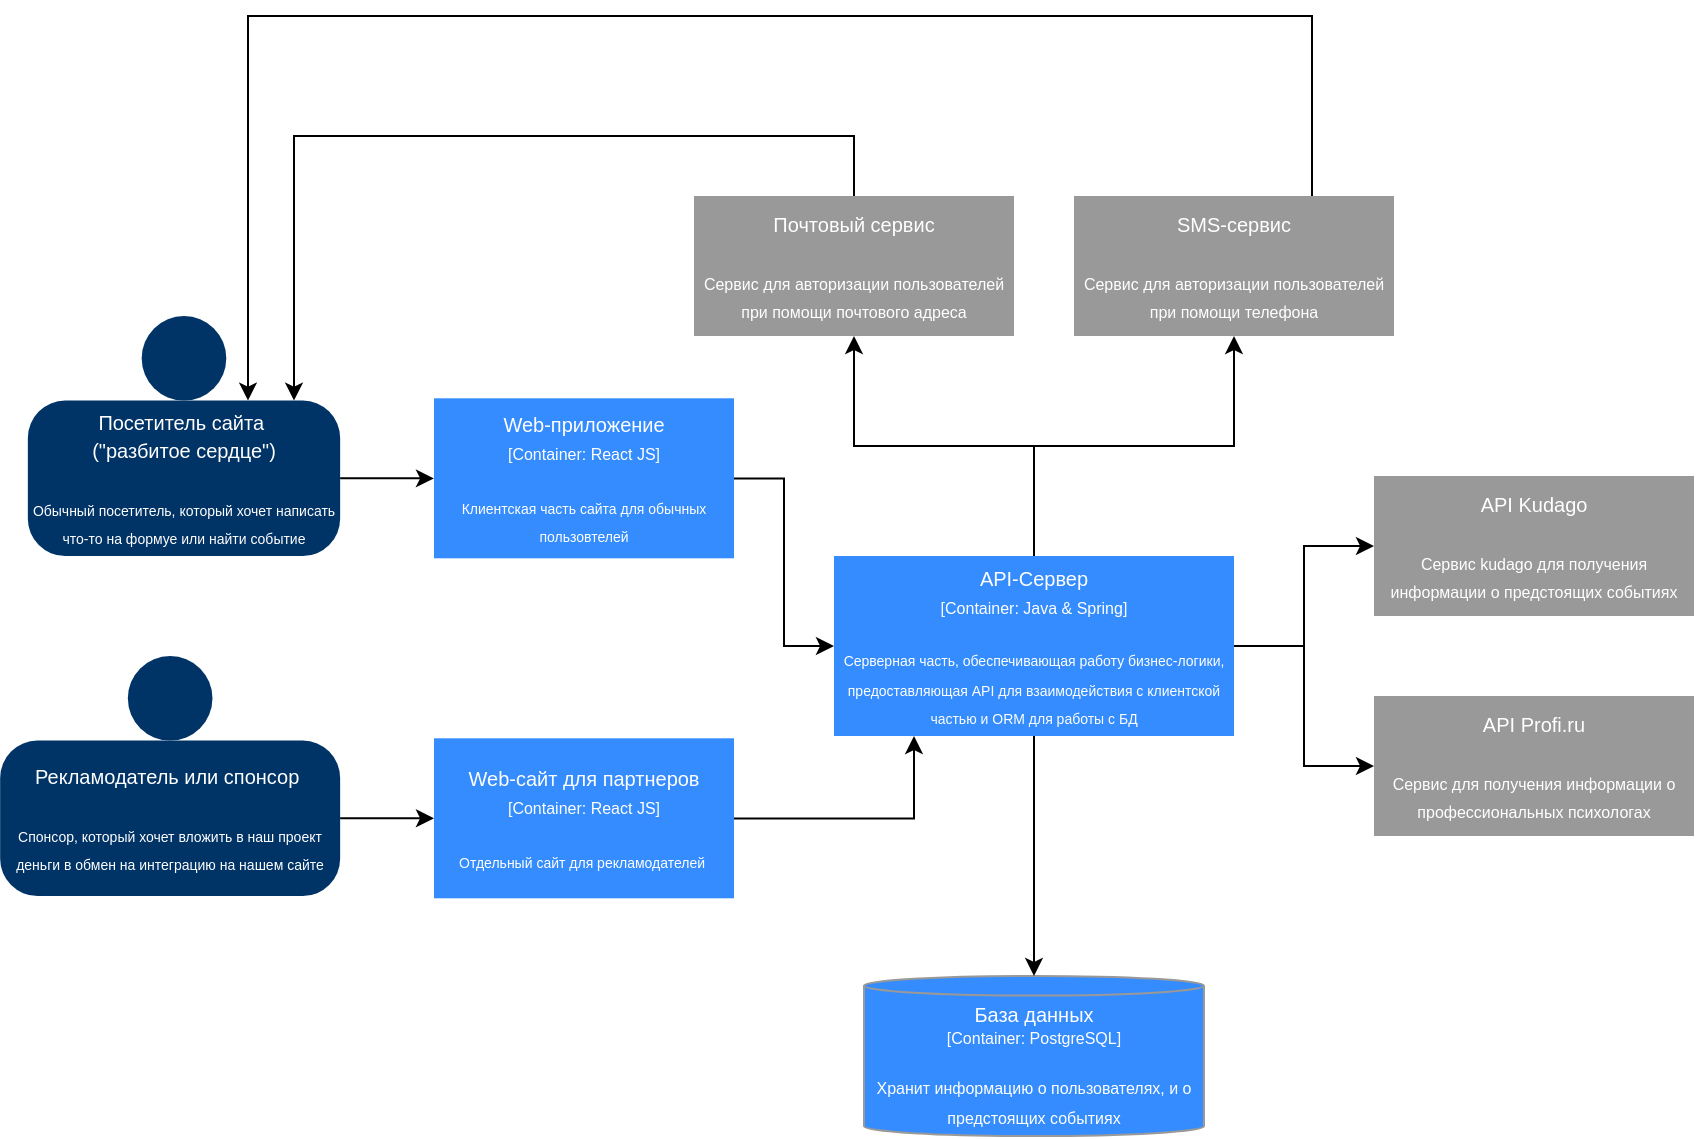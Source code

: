 <mxfile>
    <diagram name="Страница — 1" id="9Qov57yrKp08msyJnxpZ">
        <mxGraphModel dx="907" dy="1803" grid="1" gridSize="10" guides="1" tooltips="1" connect="1" arrows="1" fold="1" page="1" pageScale="1" pageWidth="827" pageHeight="1169" math="0" shadow="0">
            <root>
                <mxCell id="0"/>
                <mxCell id="1" parent="0"/>
                <mxCell id="pOleCrQijlKQoVfFNrDn-3" value="&lt;font style=&quot;font-size: 10px;&quot;&gt;API Kudago&lt;/font&gt;&lt;div&gt;&lt;font style=&quot;font-size: 12px;&quot;&gt;&lt;br&gt;&lt;/font&gt;&lt;/div&gt;&lt;div&gt;&lt;font style=&quot;font-size: 8px;&quot;&gt;Сервис kudago для получения информации о предстоящих событиях&lt;/font&gt;&lt;/div&gt;" style="rounded=0;whiteSpace=wrap;html=1;strokeColor=none;fillColor=#999999;fontColor=#FFFFFF;" parent="1" vertex="1">
                    <mxGeometry x="710" y="110" width="160" height="70" as="geometry"/>
                </mxCell>
                <mxCell id="pOleCrQijlKQoVfFNrDn-5" value="&lt;font style=&quot;font-size: 10px;&quot; color=&quot;#ffffff&quot;&gt;База данных&lt;/font&gt;&lt;div style=&quot;font-size: 8px;&quot;&gt;&lt;font style=&quot;font-size: 8px;&quot; color=&quot;#ffffff&quot;&gt;[Container: PostgreSQL]&lt;/font&gt;&lt;/div&gt;&lt;div style=&quot;font-size: 8px;&quot;&gt;&lt;font style=&quot;font-size: 8px;&quot; color=&quot;#ffffff&quot;&gt;&lt;span style=&quot;font-size: 10px;&quot;&gt;&lt;br&gt;&lt;/span&gt;&lt;/font&gt;&lt;/div&gt;&lt;div&gt;&lt;font style=&quot;font-size: 8px;&quot; color=&quot;#ffffff&quot;&gt;Хранит информацию о пользователях, и о предстоящих событиях&lt;/font&gt;&lt;/div&gt;" style="shape=cylinder3;whiteSpace=wrap;html=1;boundedLbl=1;backgroundOutline=1;size=4.886;fillColor=#348CFE;strokeColor=#999999;" parent="1" vertex="1">
                    <mxGeometry x="455" y="360" width="170" height="80" as="geometry"/>
                </mxCell>
                <mxCell id="pOleCrQijlKQoVfFNrDn-8" value="" style="group" parent="1" vertex="1" connectable="0">
                    <mxGeometry x="36.92" y="30" width="156.15" height="120" as="geometry"/>
                </mxCell>
                <mxCell id="pOleCrQijlKQoVfFNrDn-1" value="&lt;font style=&quot;font-size: 10px;&quot;&gt;Посетитель сайта&amp;nbsp;&lt;/font&gt;&lt;div&gt;&lt;font style=&quot;font-size: 10px;&quot;&gt;(&quot;разбитое сердце&quot;)&lt;/font&gt;&lt;div&gt;&lt;font style=&quot;font-size: 10px;&quot;&gt;&lt;br&gt;&lt;/font&gt;&lt;/div&gt;&lt;div&gt;&lt;font style=&quot;font-size: 7px;&quot;&gt;Обычный посетитель, который хочет написать что-то на формуе или найти событие&lt;/font&gt;&lt;/div&gt;&lt;/div&gt;" style="rounded=1;whiteSpace=wrap;html=1;strokeColor=none;fillColor=#003366;fontColor=#FFFFFF;arcSize=24;" parent="pOleCrQijlKQoVfFNrDn-8" vertex="1">
                    <mxGeometry y="42.31" width="156.15" height="77.69" as="geometry"/>
                </mxCell>
                <mxCell id="pOleCrQijlKQoVfFNrDn-2" value="" style="ellipse;whiteSpace=wrap;html=1;aspect=fixed;strokeColor=none;fillColor=#003366;" parent="pOleCrQijlKQoVfFNrDn-8" vertex="1">
                    <mxGeometry x="56.92" width="42.308" height="42.308" as="geometry"/>
                </mxCell>
                <mxCell id="pOleCrQijlKQoVfFNrDn-23" style="edgeStyle=orthogonalEdgeStyle;rounded=0;orthogonalLoop=1;jettySize=auto;html=1;" parent="1" source="pOleCrQijlKQoVfFNrDn-9" target="pOleCrQijlKQoVfFNrDn-10" edge="1">
                    <mxGeometry relative="1" as="geometry"/>
                </mxCell>
                <mxCell id="pOleCrQijlKQoVfFNrDn-9" value="&lt;font style=&quot;font-size: 10px;&quot;&gt;Web-приложение&lt;/font&gt;&lt;div&gt;&lt;font style=&quot;font-size: 8px;&quot;&gt;[Container: React JS]&lt;/font&gt;&lt;br&gt;&lt;div style=&quot;font-size: 10px;&quot;&gt;&lt;br&gt;&lt;/div&gt;&lt;div&gt;&lt;span style=&quot;font-size: 7px;&quot;&gt;Клиентская часть сайта для обычных пользовтелей&lt;/span&gt;&lt;/div&gt;&lt;/div&gt;" style="rounded=0;whiteSpace=wrap;html=1;strokeColor=none;fillColor=#348cfe;fontColor=#FFFFFF;" parent="1" vertex="1">
                    <mxGeometry x="240" y="71.15" width="150" height="80" as="geometry"/>
                </mxCell>
                <mxCell id="pOleCrQijlKQoVfFNrDn-24" style="edgeStyle=orthogonalEdgeStyle;rounded=0;orthogonalLoop=1;jettySize=auto;html=1;" parent="1" source="pOleCrQijlKQoVfFNrDn-10" target="pOleCrQijlKQoVfFNrDn-5" edge="1">
                    <mxGeometry relative="1" as="geometry"/>
                </mxCell>
                <mxCell id="pOleCrQijlKQoVfFNrDn-25" style="edgeStyle=orthogonalEdgeStyle;rounded=0;orthogonalLoop=1;jettySize=auto;html=1;" parent="1" source="pOleCrQijlKQoVfFNrDn-10" target="pOleCrQijlKQoVfFNrDn-18" edge="1">
                    <mxGeometry relative="1" as="geometry"/>
                </mxCell>
                <mxCell id="pOleCrQijlKQoVfFNrDn-26" style="edgeStyle=orthogonalEdgeStyle;rounded=0;orthogonalLoop=1;jettySize=auto;html=1;" parent="1" source="pOleCrQijlKQoVfFNrDn-10" target="pOleCrQijlKQoVfFNrDn-3" edge="1">
                    <mxGeometry relative="1" as="geometry"/>
                </mxCell>
                <mxCell id="pOleCrQijlKQoVfFNrDn-27" style="edgeStyle=orthogonalEdgeStyle;rounded=0;orthogonalLoop=1;jettySize=auto;html=1;" parent="1" source="pOleCrQijlKQoVfFNrDn-10" target="pOleCrQijlKQoVfFNrDn-16" edge="1">
                    <mxGeometry relative="1" as="geometry"/>
                </mxCell>
                <mxCell id="pOleCrQijlKQoVfFNrDn-28" style="edgeStyle=orthogonalEdgeStyle;rounded=0;orthogonalLoop=1;jettySize=auto;html=1;" parent="1" source="pOleCrQijlKQoVfFNrDn-10" target="pOleCrQijlKQoVfFNrDn-17" edge="1">
                    <mxGeometry relative="1" as="geometry"/>
                </mxCell>
                <mxCell id="pOleCrQijlKQoVfFNrDn-10" value="&lt;font style=&quot;font-size: 10px;&quot;&gt;API-Сервер&lt;/font&gt;&lt;div&gt;&lt;font style=&quot;font-size: 8px;&quot;&gt;[Container: Java &amp;amp; Spring]&lt;/font&gt;&lt;br&gt;&lt;div style=&quot;font-size: 10px;&quot;&gt;&lt;br&gt;&lt;/div&gt;&lt;div&gt;&lt;span style=&quot;font-size: 7px;&quot;&gt;Серверная часть, обеспечивающая работу бизнес-логики, предоставляющая API для взаимодействия с клиентской частью и ORM для работы с БД&lt;/span&gt;&lt;/div&gt;&lt;/div&gt;" style="rounded=0;whiteSpace=wrap;html=1;strokeColor=none;fillColor=#348cfe;fontColor=#FFFFFF;" parent="1" vertex="1">
                    <mxGeometry x="440" y="150" width="200" height="90" as="geometry"/>
                </mxCell>
                <mxCell id="pOleCrQijlKQoVfFNrDn-22" style="edgeStyle=orthogonalEdgeStyle;rounded=0;orthogonalLoop=1;jettySize=auto;html=1;" parent="1" source="pOleCrQijlKQoVfFNrDn-11" target="pOleCrQijlKQoVfFNrDn-10" edge="1">
                    <mxGeometry relative="1" as="geometry">
                        <Array as="points">
                            <mxPoint x="480" y="281"/>
                        </Array>
                    </mxGeometry>
                </mxCell>
                <mxCell id="pOleCrQijlKQoVfFNrDn-11" value="&lt;span style=&quot;font-size: 10px;&quot;&gt;Web-сайт для партнеров&lt;/span&gt;&lt;br&gt;&lt;div&gt;&lt;font style=&quot;font-size: 8px;&quot;&gt;[Container: React JS]&lt;/font&gt;&lt;br&gt;&lt;div style=&quot;font-size: 10px;&quot;&gt;&lt;br&gt;&lt;/div&gt;&lt;div&gt;&lt;span style=&quot;font-size: 7px;&quot;&gt;Отдельный сайт для рекламодателей&amp;nbsp;&lt;/span&gt;&lt;/div&gt;&lt;/div&gt;" style="rounded=0;whiteSpace=wrap;html=1;strokeColor=none;fillColor=#348cfe;fontColor=#FFFFFF;" parent="1" vertex="1">
                    <mxGeometry x="240" y="241.15" width="150" height="80" as="geometry"/>
                </mxCell>
                <mxCell id="pOleCrQijlKQoVfFNrDn-12" value="" style="group" parent="1" vertex="1" connectable="0">
                    <mxGeometry x="23.07" y="200" width="170" height="120" as="geometry"/>
                </mxCell>
                <mxCell id="pOleCrQijlKQoVfFNrDn-13" value="&lt;font style=&quot;font-size: 10px;&quot;&gt;Рекламодатель или спонсор&amp;nbsp;&lt;/font&gt;&lt;div&gt;&lt;div&gt;&lt;font style=&quot;font-size: 10px;&quot;&gt;&lt;br&gt;&lt;/font&gt;&lt;/div&gt;&lt;div&gt;&lt;font style=&quot;font-size: 7px;&quot;&gt;Спонсор, который хочет вложить в наш проект деньги в обмен на интеграцию на нашем сайте&lt;/font&gt;&lt;/div&gt;&lt;/div&gt;" style="rounded=1;whiteSpace=wrap;html=1;strokeColor=none;fillColor=#003366;fontColor=#FFFFFF;arcSize=24;" parent="pOleCrQijlKQoVfFNrDn-12" vertex="1">
                    <mxGeometry y="42.31" width="170" height="77.69" as="geometry"/>
                </mxCell>
                <mxCell id="pOleCrQijlKQoVfFNrDn-14" value="" style="ellipse;whiteSpace=wrap;html=1;aspect=fixed;strokeColor=none;fillColor=#003366;" parent="pOleCrQijlKQoVfFNrDn-12" vertex="1">
                    <mxGeometry x="63.849" width="42.308" height="42.308" as="geometry"/>
                </mxCell>
                <mxCell id="pOleCrQijlKQoVfFNrDn-30" style="edgeStyle=orthogonalEdgeStyle;rounded=0;orthogonalLoop=1;jettySize=auto;html=1;" parent="1" target="pOleCrQijlKQoVfFNrDn-1" edge="1">
                    <mxGeometry relative="1" as="geometry">
                        <mxPoint x="679" y="-22.31" as="sourcePoint"/>
                        <mxPoint x="147" y="80.0" as="targetPoint"/>
                        <Array as="points">
                            <mxPoint x="679" y="-120"/>
                            <mxPoint x="147" y="-120"/>
                        </Array>
                    </mxGeometry>
                </mxCell>
                <mxCell id="pOleCrQijlKQoVfFNrDn-16" value="&lt;font style=&quot;font-size: 10px;&quot;&gt;SMS-сервис&lt;/font&gt;&lt;div&gt;&lt;font style=&quot;font-size: 12px;&quot;&gt;&lt;br&gt;&lt;/font&gt;&lt;/div&gt;&lt;div&gt;&lt;font style=&quot;font-size: 8px;&quot;&gt;Сервис для авторизации пользователей при помощи телефона&lt;/font&gt;&lt;/div&gt;" style="rounded=0;whiteSpace=wrap;html=1;strokeColor=none;fillColor=#999999;fontColor=#FFFFFF;" parent="1" vertex="1">
                    <mxGeometry x="560" y="-30" width="160" height="70" as="geometry"/>
                </mxCell>
                <mxCell id="pOleCrQijlKQoVfFNrDn-29" style="edgeStyle=orthogonalEdgeStyle;rounded=0;orthogonalLoop=1;jettySize=auto;html=1;" parent="1" source="pOleCrQijlKQoVfFNrDn-17" target="pOleCrQijlKQoVfFNrDn-1" edge="1">
                    <mxGeometry relative="1" as="geometry">
                        <Array as="points">
                            <mxPoint x="450" y="-60"/>
                            <mxPoint x="170" y="-60"/>
                        </Array>
                    </mxGeometry>
                </mxCell>
                <mxCell id="pOleCrQijlKQoVfFNrDn-17" value="&lt;font style=&quot;font-size: 10px;&quot;&gt;Почтовый сервис&lt;/font&gt;&lt;div&gt;&lt;font style=&quot;font-size: 12px;&quot;&gt;&lt;br&gt;&lt;/font&gt;&lt;/div&gt;&lt;div&gt;&lt;font style=&quot;font-size: 8px;&quot;&gt;Сервис для авторизации пользователей при помощи почтового адреса&lt;/font&gt;&lt;/div&gt;" style="rounded=0;whiteSpace=wrap;html=1;strokeColor=none;fillColor=#999999;fontColor=#FFFFFF;" parent="1" vertex="1">
                    <mxGeometry x="370" y="-30" width="160" height="70" as="geometry"/>
                </mxCell>
                <mxCell id="pOleCrQijlKQoVfFNrDn-18" value="&lt;font style=&quot;font-size: 10px;&quot;&gt;API Profi.ru&lt;/font&gt;&lt;div&gt;&lt;font style=&quot;font-size: 12px;&quot;&gt;&lt;br&gt;&lt;/font&gt;&lt;/div&gt;&lt;div&gt;&lt;font style=&quot;font-size: 8px;&quot;&gt;Сервис для получения информации о профессиональных психологах&lt;/font&gt;&lt;/div&gt;" style="rounded=0;whiteSpace=wrap;html=1;strokeColor=none;fillColor=#999999;fontColor=#FFFFFF;" parent="1" vertex="1">
                    <mxGeometry x="710" y="220" width="160" height="70" as="geometry"/>
                </mxCell>
                <mxCell id="pOleCrQijlKQoVfFNrDn-19" style="edgeStyle=orthogonalEdgeStyle;rounded=0;orthogonalLoop=1;jettySize=auto;html=1;" parent="1" source="pOleCrQijlKQoVfFNrDn-1" target="pOleCrQijlKQoVfFNrDn-9" edge="1">
                    <mxGeometry relative="1" as="geometry"/>
                </mxCell>
                <mxCell id="pOleCrQijlKQoVfFNrDn-20" style="edgeStyle=orthogonalEdgeStyle;rounded=0;orthogonalLoop=1;jettySize=auto;html=1;entryX=0;entryY=0.5;entryDx=0;entryDy=0;" parent="1" source="pOleCrQijlKQoVfFNrDn-13" target="pOleCrQijlKQoVfFNrDn-11" edge="1">
                    <mxGeometry relative="1" as="geometry"/>
                </mxCell>
            </root>
        </mxGraphModel>
    </diagram>
</mxfile>
